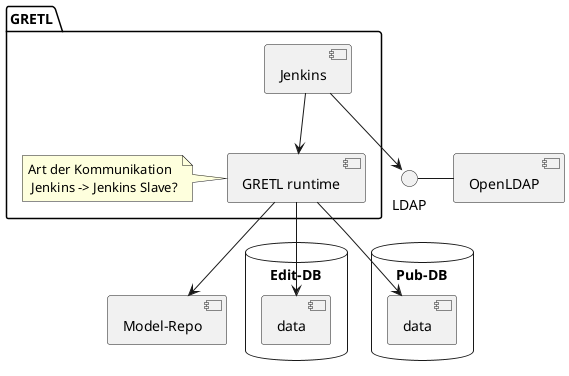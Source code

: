 @startuml
[OpenLDAP] as lda
() LDAP as ldi
ldi - lda

database "Edit-DB" {
  [data] as edit
}

database "Pub-DB" {
  [data] as pub
}

[Model-Repo] as repo


package "GRETL" {
  [Jenkins] as jenk
  [GRETL runtime] as gretl
  jenk --> gretl
  jenk --> ldi
  gretl --> repo
  gretl --> edit
  gretl --> pub
  
  note left of gretl
  	Art der Kommunikation 
    Jenkins -> Jenkins Slave?
  end note
}
@enduml
